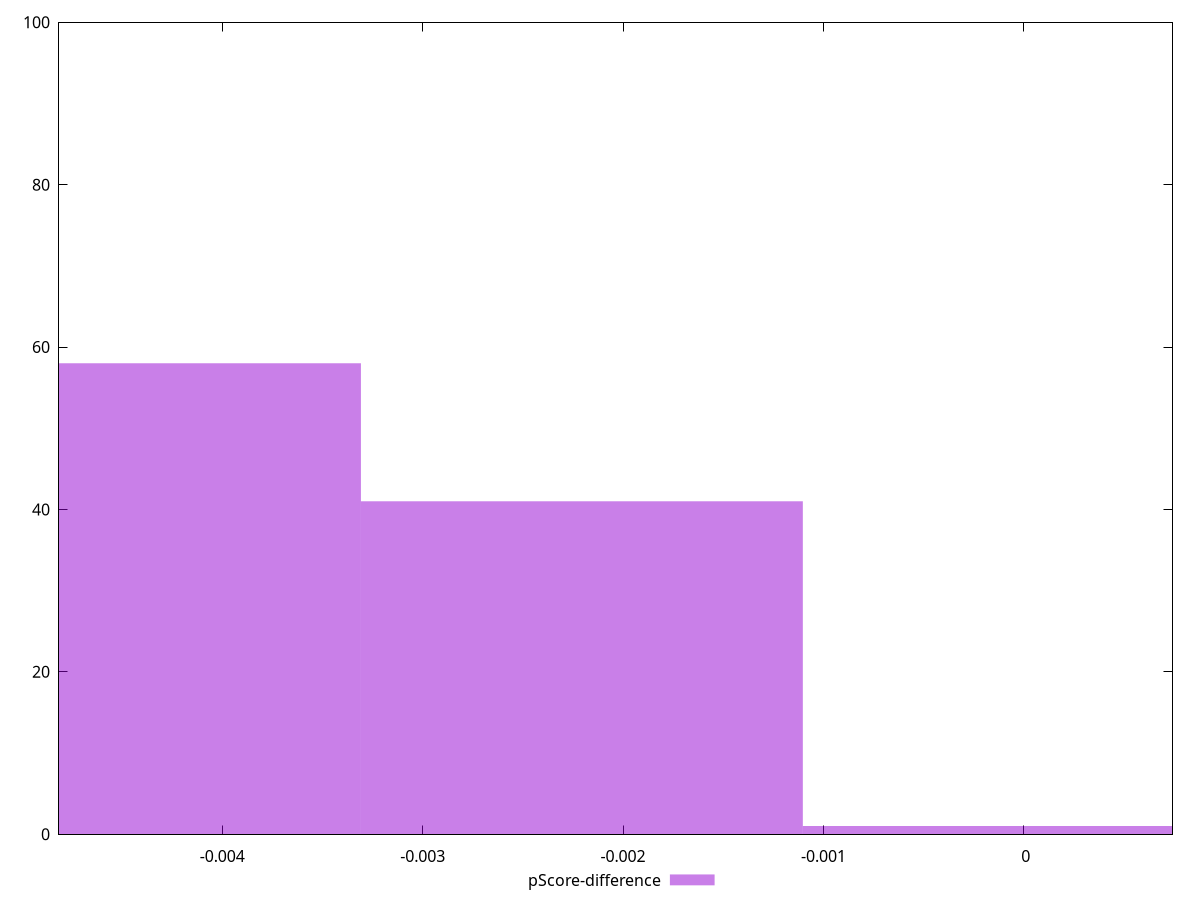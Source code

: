 reset

$pScoreDifference <<EOF
0 1
-0.0022053021086996774 41
-0.004410604217399355 58
EOF

set key outside below
set boxwidth 0.0022053021086996774
set xrange [-0.004814627491201762:0.0007421223045741554]
set yrange [0:100]
set trange [0:100]
set style fill transparent solid 0.5 noborder
set terminal svg size 640, 490 enhanced background rgb 'white'
set output "reports/report_00032_2021-02-25T10-28-15.087Z/first-contentful-paint/samples/music/pScore-difference/histogram.svg"

plot $pScoreDifference title "pScore-difference" with boxes

reset
